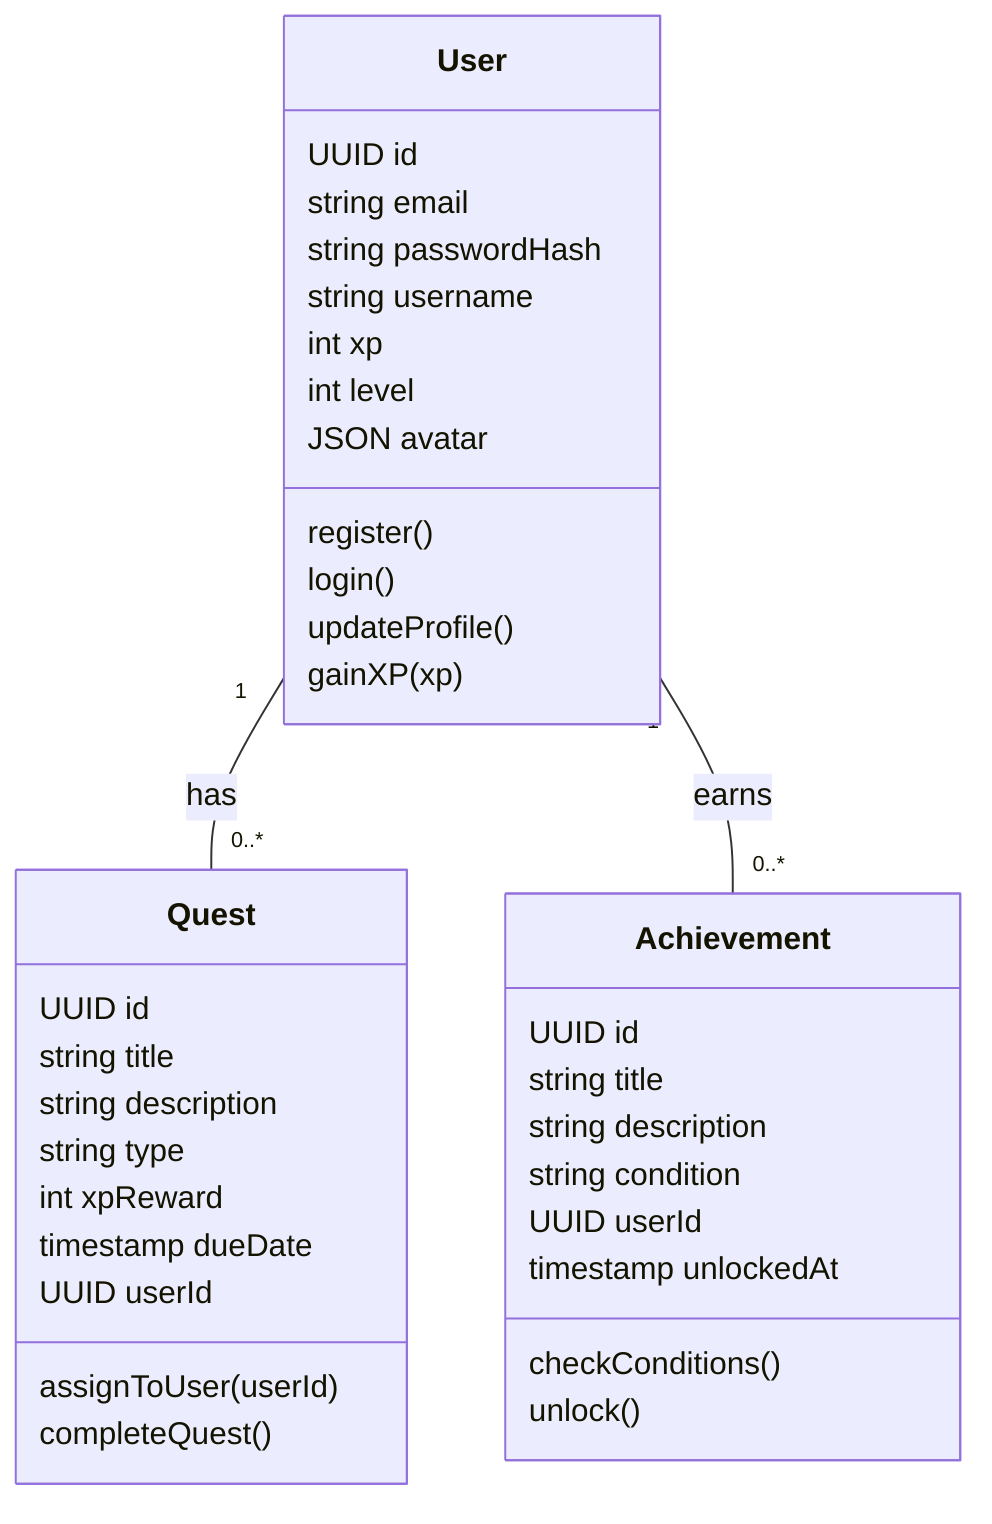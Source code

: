 classDiagram
    class User {
        UUID id
        string email
        string passwordHash
        string username
        int xp
        int level
        JSON avatar
        register()
        login()
        updateProfile()
        gainXP(xp)
    }

    class Quest {
        UUID id
        string title
        string description
        string type
        int xpReward
        timestamp dueDate
        UUID userId
        assignToUser(userId)
        completeQuest()
    }

    class Achievement {
        UUID id
        string title
        string description
        string condition
        UUID userId
        timestamp unlockedAt
        checkConditions()
        unlock()
    }

    User "1" -- "0..*" Quest : has
    User "1" -- "0..*" Achievement : earns